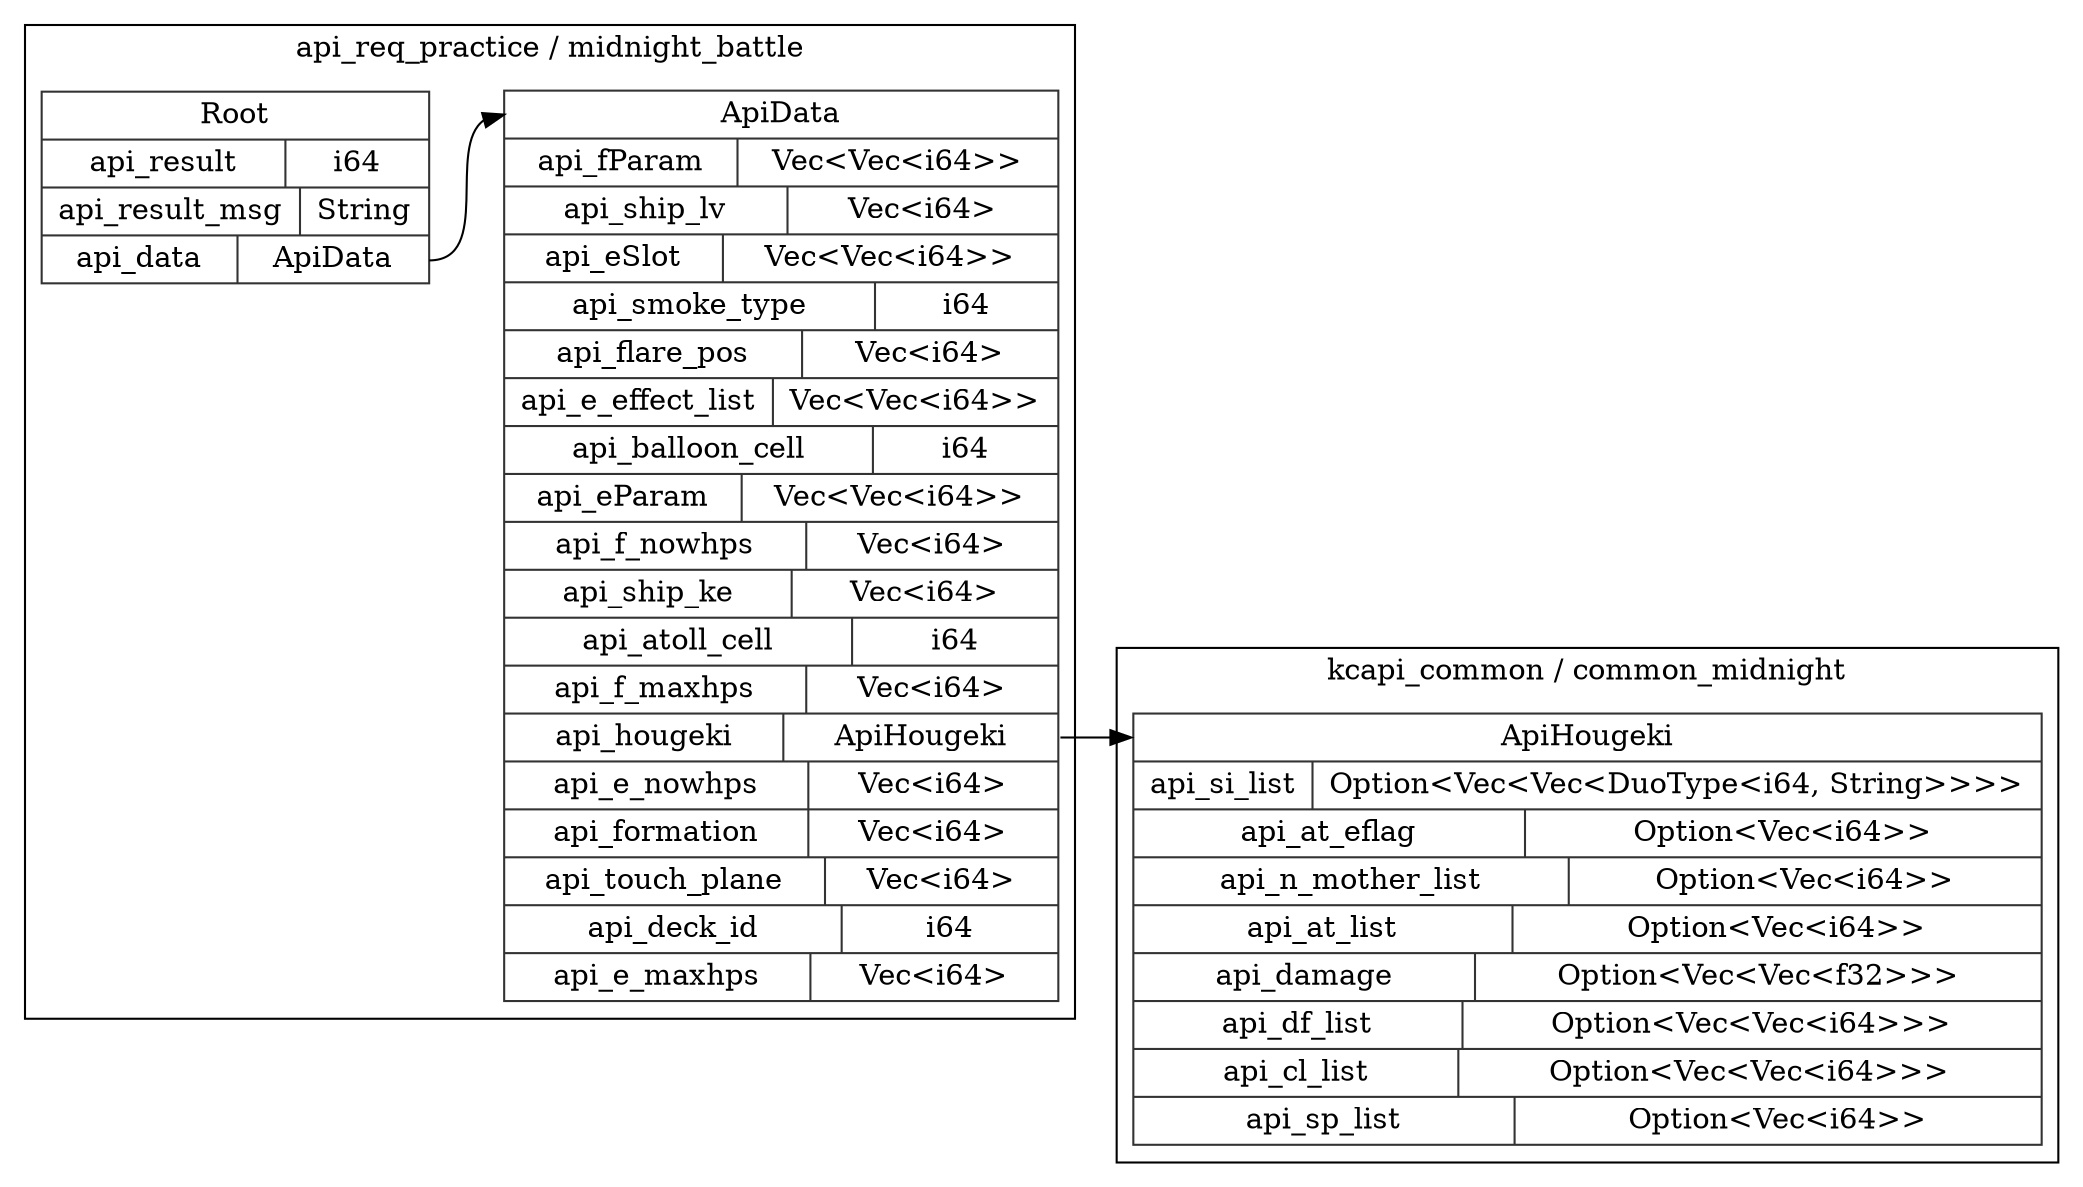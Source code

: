 digraph {
  rankdir=LR;
  subgraph cluster_0 {
    label="api_req_practice / midnight_battle";
    node [style="filled", color=white, style="solid", color=gray20];
    api_req_practice__midnight_battle__ApiData [label="<ApiData> ApiData  | { api_fParam | <api_fParam> Vec\<Vec\<i64\>\> } | { api_ship_lv | <api_ship_lv> Vec\<i64\> } | { api_eSlot | <api_eSlot> Vec\<Vec\<i64\>\> } | { api_smoke_type | <api_smoke_type> i64 } | { api_flare_pos | <api_flare_pos> Vec\<i64\> } | { api_e_effect_list | <api_e_effect_list> Vec\<Vec\<i64\>\> } | { api_balloon_cell | <api_balloon_cell> i64 } | { api_eParam | <api_eParam> Vec\<Vec\<i64\>\> } | { api_f_nowhps | <api_f_nowhps> Vec\<i64\> } | { api_ship_ke | <api_ship_ke> Vec\<i64\> } | { api_atoll_cell | <api_atoll_cell> i64 } | { api_f_maxhps | <api_f_maxhps> Vec\<i64\> } | { api_hougeki | <api_hougeki> ApiHougeki } | { api_e_nowhps | <api_e_nowhps> Vec\<i64\> } | { api_formation | <api_formation> Vec\<i64\> } | { api_touch_plane | <api_touch_plane> Vec\<i64\> } | { api_deck_id | <api_deck_id> i64 } | { api_e_maxhps | <api_e_maxhps> Vec\<i64\> }", shape=record];
    api_req_practice__midnight_battle__Root [label="<Root> Root  | { api_result | <api_result> i64 } | { api_result_msg | <api_result_msg> String } | { api_data | <api_data> ApiData }", shape=record];
    api_req_practice__midnight_battle__Root:api_data:e -> api_req_practice__midnight_battle__ApiData:ApiData:w;
  }
  subgraph cluster_1 {
    label="kcapi_common / common_midnight";
    node [style="filled", color=white, style="solid", color=gray20];
    kcapi_common__common_midnight__ApiHougeki [label="<ApiHougeki> ApiHougeki  | { api_si_list | <api_si_list> Option\<Vec\<Vec\<DuoType\<i64, String\>\>\>\> } | { api_at_eflag | <api_at_eflag> Option\<Vec\<i64\>\> } | { api_n_mother_list | <api_n_mother_list> Option\<Vec\<i64\>\> } | { api_at_list | <api_at_list> Option\<Vec\<i64\>\> } | { api_damage | <api_damage> Option\<Vec\<Vec\<f32\>\>\> } | { api_df_list | <api_df_list> Option\<Vec\<Vec\<i64\>\>\> } | { api_cl_list | <api_cl_list> Option\<Vec\<Vec\<i64\>\>\> } | { api_sp_list | <api_sp_list> Option\<Vec\<i64\>\> }", shape=record];
  }
  api_req_practice__midnight_battle__ApiData:api_hougeki:e -> kcapi_common__common_midnight__ApiHougeki:ApiHougeki:w;
}
